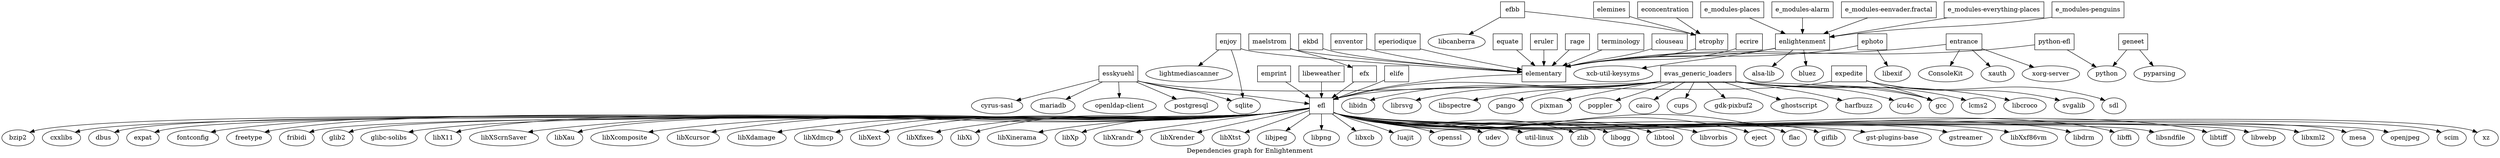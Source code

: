 digraph G {
	graph [label="Dependencies graph for Enlightenment"];
	clouseau	 [shape=box];
	elementary	 [shape=box];
	clouseau -> elementary;
	efl	 [shape=box];
	efl -> bzip2;
	efl -> cxxlibs;
	efl -> dbus;
	efl -> expat;
	efl -> fontconfig;
	efl -> freetype;
	efl -> fribidi;
	efl -> glib2;
	efl -> "glibc-solibs";
	efl -> libX11;
	efl -> libXScrnSaver;
	efl -> libXau;
	efl -> libXcomposite;
	efl -> libXcursor;
	efl -> libXdamage;
	efl -> libXdmcp;
	efl -> libXext;
	efl -> libXfixes;
	efl -> libXi;
	efl -> libXinerama;
	efl -> libXp;
	efl -> libXrandr;
	efl -> libXrender;
	efl -> libXtst;
	efl -> libjpeg;
	efl -> libpng;
	efl -> libxcb;
	efl -> luajit;
	efl -> openssl;
	efl -> udev;
	efl -> "util-linux";
	efl -> zlib;
	efl -> libogg;
	efl -> libtool;
	efl -> libvorbis;
	efl -> eject;
	efl -> flac;
	efl -> giflib;
	efl -> "gst-plugins-base";
	efl -> gstreamer;
	efl -> libXxf86vm;
	efl -> libdrm;
	efl -> libffi;
	efl -> libsndfile;
	efl -> libtiff;
	efl -> libwebp;
	efl -> libxml2;
	efl -> mesa;
	efl -> openjpeg;
	efl -> scim;
	efl -> xz;
	elementary -> efl;
	"e_modules-alarm"	 [shape=box];
	enlightenment	 [shape=box];
	"e_modules-alarm" -> enlightenment;
	enlightenment -> elementary;
	enlightenment -> "alsa-lib";
	enlightenment -> bluez;
	enlightenment -> "xcb-util-keysyms";
	"e_modules-eenvader.fractal"	 [shape=box];
	"e_modules-eenvader.fractal" -> enlightenment;
	"e_modules-everything-places"	 [shape=box];
	"e_modules-everything-places" -> enlightenment;
	"e_modules-penguins"	 [shape=box];
	"e_modules-penguins" -> enlightenment;
	"e_modules-places"	 [shape=box];
	"e_modules-places" -> enlightenment;
	econcentration	 [shape=box];
	etrophy	 [shape=box];
	econcentration -> etrophy;
	etrophy -> elementary;
	ecrire	 [shape=box];
	ecrire -> elementary;
	efbb	 [shape=box];
	efbb -> etrophy;
	efbb -> libcanberra;
	efx	 [shape=box];
	efx -> efl;
	ekbd	 [shape=box];
	ekbd -> elementary;
	elemines	 [shape=box];
	elemines -> etrophy;
	elife	 [shape=box];
	elife -> efl;
	emprint	 [shape=box];
	emprint -> efl;
	enjoy	 [shape=box];
	enjoy -> elementary;
	enjoy -> lightmediascanner;
	enjoy -> sqlite;
	entrance	 [shape=box];
	entrance -> elementary;
	entrance -> ConsoleKit;
	entrance -> xauth;
	entrance -> "xorg-server";
	enventor	 [shape=box];
	enventor -> elementary;
	eperiodique	 [shape=box];
	eperiodique -> elementary;
	ephoto	 [shape=box];
	ephoto -> elementary;
	ephoto -> libexif;
	equate	 [shape=box];
	equate -> elementary;
	eruler	 [shape=box];
	eruler -> elementary;
	esskyuehl	 [shape=box];
	esskyuehl -> efl;
	esskyuehl -> sqlite;
	esskyuehl -> "cyrus-sasl";
	esskyuehl -> gcc;
	esskyuehl -> mariadb;
	esskyuehl -> "openldap-client";
	esskyuehl -> postgresql;
	evas_generic_loaders	 [shape=box];
	evas_generic_loaders -> efl;
	evas_generic_loaders -> gcc;
	evas_generic_loaders -> cairo;
	evas_generic_loaders -> cups;
	evas_generic_loaders -> "gdk-pixbuf2";
	evas_generic_loaders -> ghostscript;
	evas_generic_loaders -> harfbuzz;
	evas_generic_loaders -> icu4c;
	evas_generic_loaders -> lcms2;
	evas_generic_loaders -> libcroco;
	evas_generic_loaders -> libidn;
	evas_generic_loaders -> librsvg;
	evas_generic_loaders -> libspectre;
	evas_generic_loaders -> pango;
	evas_generic_loaders -> pixman;
	evas_generic_loaders -> poppler;
	expedite	 [shape=box];
	expedite -> efl;
	expedite -> gcc;
	expedite -> sdl;
	expedite -> svgalib;
	geneet	 [shape=box];
	geneet -> pyparsing;
	geneet -> python;
	libeweather	 [shape=box];
	libeweather -> efl;
	maelstrom	 [shape=box];
	maelstrom -> elementary;
	maelstrom -> efx;
	"python-efl"	 [shape=box];
	"python-efl" -> elementary;
	"python-efl" -> python;
	rage	 [shape=box];
	rage -> elementary;
	terminology	 [shape=box];
	terminology -> elementary;
}
